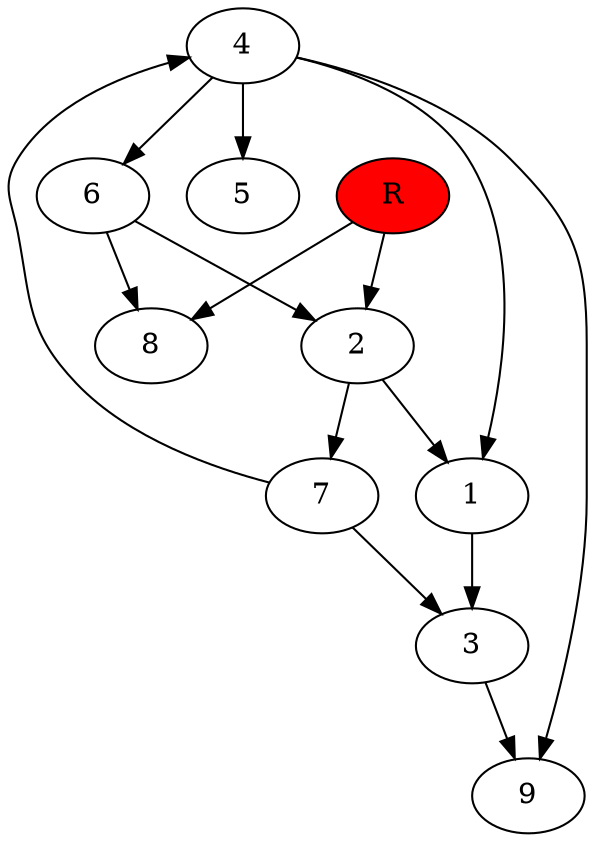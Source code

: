 digraph prb47765 {
	1
	2
	3
	4
	5
	6
	7
	8
	R [fillcolor="#ff0000" style=filled]
	1 -> 3
	2 -> 1
	2 -> 7
	3 -> 9
	4 -> 1
	4 -> 5
	4 -> 6
	4 -> 9
	6 -> 2
	6 -> 8
	7 -> 3
	7 -> 4
	R -> 2
	R -> 8
}
